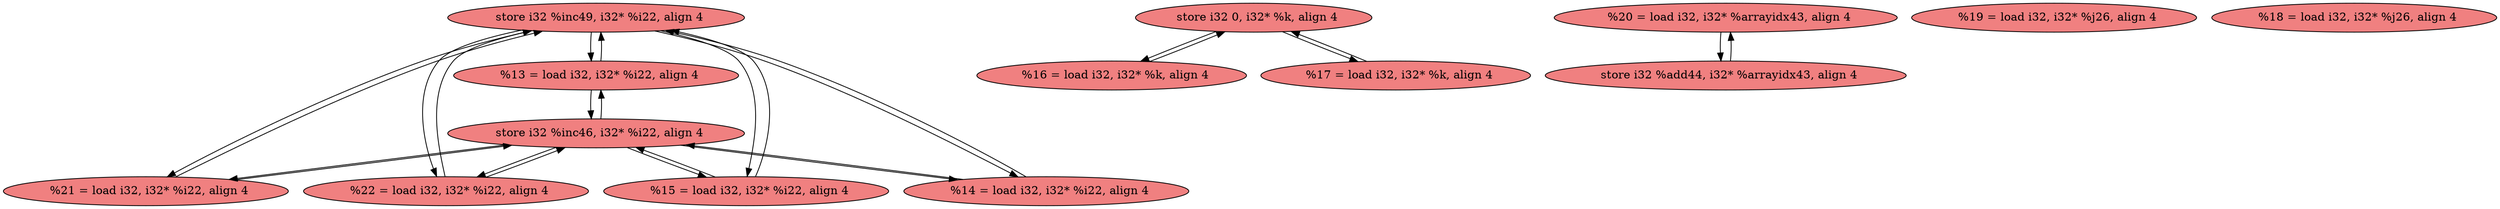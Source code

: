
digraph G {


node235 [fillcolor=lightcoral,label="  store i32 %inc49, i32* %i22, align 4",shape=ellipse,style=filled ]
node233 [fillcolor=lightcoral,label="  %13 = load i32, i32* %i22, align 4",shape=ellipse,style=filled ]
node232 [fillcolor=lightcoral,label="  %21 = load i32, i32* %i22, align 4",shape=ellipse,style=filled ]
node230 [fillcolor=lightcoral,label="  store i32 0, i32* %k, align 4",shape=ellipse,style=filled ]
node231 [fillcolor=lightcoral,label="  %22 = load i32, i32* %i22, align 4",shape=ellipse,style=filled ]
node224 [fillcolor=lightcoral,label="  %20 = load i32, i32* %arrayidx43, align 4",shape=ellipse,style=filled ]
node223 [fillcolor=lightcoral,label="  store i32 %add44, i32* %arrayidx43, align 4",shape=ellipse,style=filled ]
node236 [fillcolor=lightcoral,label="  %15 = load i32, i32* %i22, align 4",shape=ellipse,style=filled ]
node234 [fillcolor=lightcoral,label="  %14 = load i32, i32* %i22, align 4",shape=ellipse,style=filled ]
node225 [fillcolor=lightcoral,label="  %19 = load i32, i32* %j26, align 4",shape=ellipse,style=filled ]
node227 [fillcolor=lightcoral,label="  store i32 %inc46, i32* %i22, align 4",shape=ellipse,style=filled ]
node229 [fillcolor=lightcoral,label="  %16 = load i32, i32* %k, align 4",shape=ellipse,style=filled ]
node226 [fillcolor=lightcoral,label="  %18 = load i32, i32* %j26, align 4",shape=ellipse,style=filled ]
node228 [fillcolor=lightcoral,label="  %17 = load i32, i32* %k, align 4",shape=ellipse,style=filled ]

node232->node235 [ ]
node235->node232 [ ]
node231->node235 [ ]
node235->node231 [ ]
node223->node224 [ ]
node230->node228 [ ]
node230->node229 [ ]
node228->node230 [ ]
node233->node227 [ ]
node227->node236 [ ]
node234->node235 [ ]
node227->node232 [ ]
node224->node223 [ ]
node235->node233 [ ]
node234->node227 [ ]
node227->node231 [ ]
node229->node230 [ ]
node231->node227 [ ]
node232->node227 [ ]
node235->node236 [ ]
node227->node234 [ ]
node236->node235 [ ]
node235->node234 [ ]
node233->node235 [ ]
node227->node233 [ ]
node236->node227 [ ]


}
